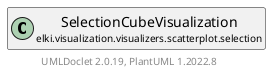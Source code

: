 @startuml
    remove .*\.(Instance|Par|Parameterizer|Factory)$
    set namespaceSeparator none
    hide empty fields
    hide empty methods

    class "<size:14>SelectionCubeVisualization.Par\n<size:10>elki.visualization.visualizers.scatterplot.selection" as elki.visualization.visualizers.scatterplot.selection.SelectionCubeVisualization.Par [[SelectionCubeVisualization.Par.html]] {
        {static} +NOFILL_ID: OptionID
        #nofill: boolean
        +configure(Parameterization): void
        +make(): SelectionCubeVisualization
    }

    interface "<size:14>Parameterizer\n<size:10>elki.utilities.optionhandling" as elki.utilities.optionhandling.Parameterizer [[../../../../utilities/optionhandling/Parameterizer.html]] {
        {abstract} +make(): Object
    }
    class "<size:14>SelectionCubeVisualization\n<size:10>elki.visualization.visualizers.scatterplot.selection" as elki.visualization.visualizers.scatterplot.selection.SelectionCubeVisualization [[SelectionCubeVisualization.html]]

    elki.utilities.optionhandling.Parameterizer <|.. elki.visualization.visualizers.scatterplot.selection.SelectionCubeVisualization.Par
    elki.visualization.visualizers.scatterplot.selection.SelectionCubeVisualization +-- elki.visualization.visualizers.scatterplot.selection.SelectionCubeVisualization.Par

    center footer UMLDoclet 2.0.19, PlantUML 1.2022.8
@enduml
